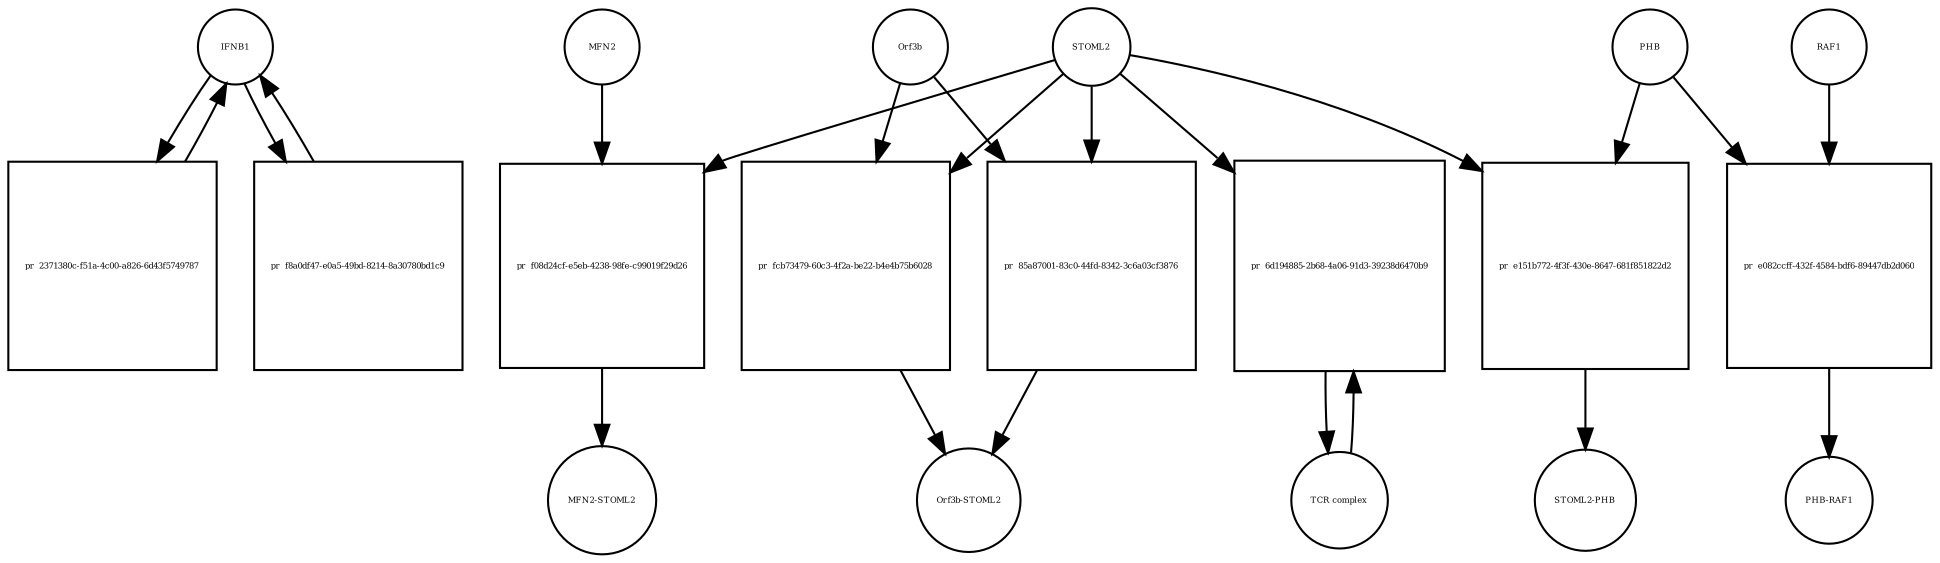 strict digraph  {
IFNB1 [annotation=urn_miriam_uniprot_P01574, bipartite=0, cls=macromolecule, fontsize=4, label=IFNB1, shape=circle];
"pr_2371380c-f51a-4c00-a826-6d43f5749787" [annotation="", bipartite=1, cls=process, fontsize=4, label="pr_2371380c-f51a-4c00-a826-6d43f5749787", shape=square];
"pr_f8a0df47-e0a5-49bd-8214-8a30780bd1c9" [annotation="", bipartite=1, cls=process, fontsize=4, label="pr_f8a0df47-e0a5-49bd-8214-8a30780bd1c9", shape=square];
STOML2 [annotation=urn_miriam_pubmed_18641330, bipartite=0, cls="macromolecule multimer", fontsize=4, label=STOML2, shape=circle];
"pr_f08d24cf-e5eb-4238-98fe-c99019f29d26" [annotation="", bipartite=1, cls=process, fontsize=4, label="pr_f08d24cf-e5eb-4238-98fe-c99019f29d26", shape=square];
MFN2 [annotation=urn_miriam_uniprot_O95140, bipartite=0, cls=macromolecule, fontsize=4, label=MFN2, shape=circle];
"MFN2-STOML2" [annotation="", bipartite=0, cls=complex, fontsize=4, label="MFN2-STOML2", shape=circle];
Orf3b [annotation="", bipartite=0, cls=macromolecule, fontsize=4, label=Orf3b, shape=circle];
"pr_fcb73479-60c3-4f2a-be22-b4e4b75b6028" [annotation="", bipartite=1, cls=process, fontsize=4, label="pr_fcb73479-60c3-4f2a-be22-b4e4b75b6028", shape=square];
"Orf3b-STOML2" [annotation="", bipartite=0, cls=complex, fontsize=4, label="Orf3b-STOML2", shape=circle];
"pr_e151b772-4f3f-430e-8647-681f851822d2" [annotation="", bipartite=1, cls=process, fontsize=4, label="pr_e151b772-4f3f-430e-8647-681f851822d2", shape=square];
PHB [annotation=urn_miriam_uniprot_P35232, bipartite=0, cls=macromolecule, fontsize=4, label=PHB, shape=circle];
"STOML2-PHB" [annotation="", bipartite=0, cls=complex, fontsize=4, label="STOML2-PHB", shape=circle];
"pr_e082ccff-432f-4584-bdf6-89447db2d060" [annotation="", bipartite=1, cls=process, fontsize=4, label="pr_e082ccff-432f-4584-bdf6-89447db2d060", shape=square];
RAF1 [annotation=urn_miriam_uniprot_P04049, bipartite=0, cls=macromolecule, fontsize=4, label=RAF1, shape=circle];
"PHB-RAF1" [annotation="", bipartite=0, cls=complex, fontsize=4, label="PHB-RAF1", shape=circle];
"pr_85a87001-83c0-44fd-8342-3c6a03cf3876" [annotation="", bipartite=1, cls=process, fontsize=4, label="pr_85a87001-83c0-44fd-8342-3c6a03cf3876", shape=square];
"pr_6d194885-2b68-4a06-91d3-39238d6470b9" [annotation="", bipartite=1, cls=process, fontsize=4, label="pr_6d194885-2b68-4a06-91d3-39238d6470b9", shape=square];
"TCR complex" [annotation="urn_miriam_uniprot_P07766|urn_miriam_uniprot_P04234|urn_miriam_uniprot_P09693|urn_miriam_uniprot_P20963|urn_miriam_uniprot_P01848|urn_miriam_uniprot_Q9UJZ1|urn_miriam_uniprot_P0DSE2", bipartite=0, cls=complex, fontsize=4, label="TCR complex", shape=circle];
IFNB1 -> "pr_2371380c-f51a-4c00-a826-6d43f5749787"  [annotation="", interaction_type=consumption];
IFNB1 -> "pr_f8a0df47-e0a5-49bd-8214-8a30780bd1c9"  [annotation="", interaction_type=consumption];
"pr_2371380c-f51a-4c00-a826-6d43f5749787" -> IFNB1  [annotation="", interaction_type=production];
"pr_f8a0df47-e0a5-49bd-8214-8a30780bd1c9" -> IFNB1  [annotation="", interaction_type=production];
STOML2 -> "pr_f08d24cf-e5eb-4238-98fe-c99019f29d26"  [annotation="", interaction_type=consumption];
STOML2 -> "pr_fcb73479-60c3-4f2a-be22-b4e4b75b6028"  [annotation="", interaction_type=consumption];
STOML2 -> "pr_e151b772-4f3f-430e-8647-681f851822d2"  [annotation="", interaction_type=consumption];
STOML2 -> "pr_85a87001-83c0-44fd-8342-3c6a03cf3876"  [annotation="", interaction_type=consumption];
STOML2 -> "pr_6d194885-2b68-4a06-91d3-39238d6470b9"  [annotation="", interaction_type=consumption];
"pr_f08d24cf-e5eb-4238-98fe-c99019f29d26" -> "MFN2-STOML2"  [annotation="", interaction_type=production];
MFN2 -> "pr_f08d24cf-e5eb-4238-98fe-c99019f29d26"  [annotation="", interaction_type=consumption];
Orf3b -> "pr_fcb73479-60c3-4f2a-be22-b4e4b75b6028"  [annotation="", interaction_type=consumption];
Orf3b -> "pr_85a87001-83c0-44fd-8342-3c6a03cf3876"  [annotation="", interaction_type=consumption];
"pr_fcb73479-60c3-4f2a-be22-b4e4b75b6028" -> "Orf3b-STOML2"  [annotation="", interaction_type=production];
"pr_e151b772-4f3f-430e-8647-681f851822d2" -> "STOML2-PHB"  [annotation="", interaction_type=production];
PHB -> "pr_e151b772-4f3f-430e-8647-681f851822d2"  [annotation="", interaction_type=consumption];
PHB -> "pr_e082ccff-432f-4584-bdf6-89447db2d060"  [annotation="", interaction_type=consumption];
"pr_e082ccff-432f-4584-bdf6-89447db2d060" -> "PHB-RAF1"  [annotation="", interaction_type=production];
RAF1 -> "pr_e082ccff-432f-4584-bdf6-89447db2d060"  [annotation="", interaction_type=consumption];
"pr_85a87001-83c0-44fd-8342-3c6a03cf3876" -> "Orf3b-STOML2"  [annotation="", interaction_type=production];
"pr_6d194885-2b68-4a06-91d3-39238d6470b9" -> "TCR complex"  [annotation="", interaction_type=production];
"TCR complex" -> "pr_6d194885-2b68-4a06-91d3-39238d6470b9"  [annotation="", interaction_type=consumption];
}
